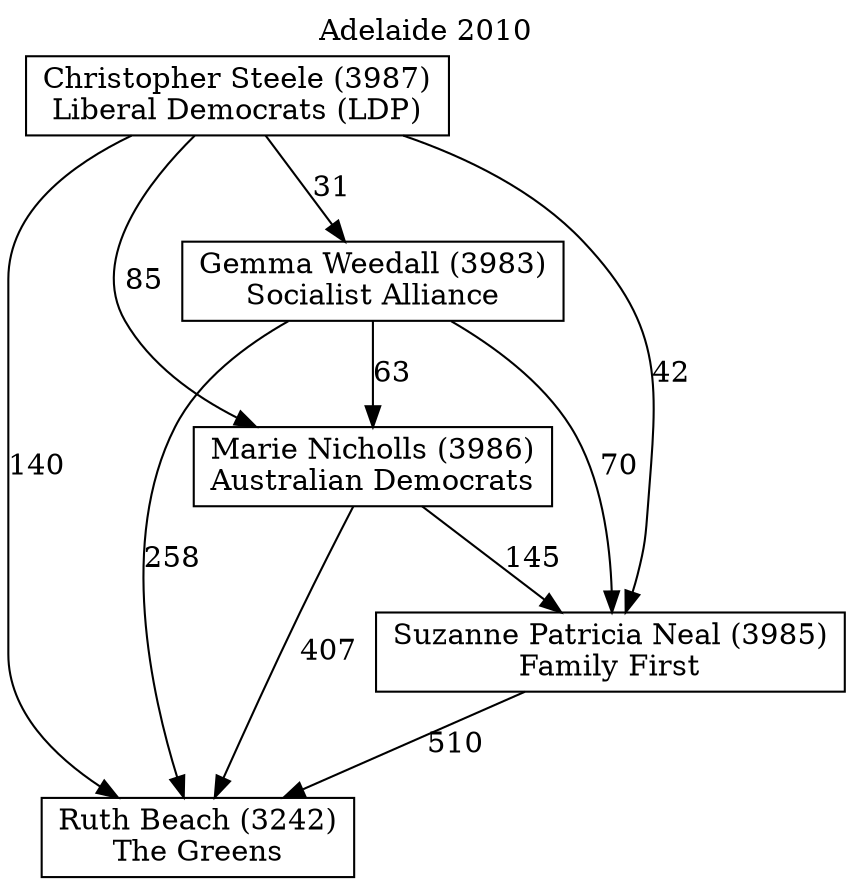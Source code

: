 // House preference flow
digraph "Ruth Beach (3242)_Adelaide_2010" {
	graph [label="Adelaide 2010" labelloc=t mclimit=10]
	node [shape=box]
	"Christopher Steele (3987)" [label="Christopher Steele (3987)
Liberal Democrats (LDP)"]
	"Gemma Weedall (3983)" [label="Gemma Weedall (3983)
Socialist Alliance"]
	"Marie Nicholls (3986)" [label="Marie Nicholls (3986)
Australian Democrats"]
	"Ruth Beach (3242)" [label="Ruth Beach (3242)
The Greens"]
	"Suzanne Patricia Neal (3985)" [label="Suzanne Patricia Neal (3985)
Family First"]
	"Christopher Steele (3987)" -> "Gemma Weedall (3983)" [label=31]
	"Christopher Steele (3987)" -> "Marie Nicholls (3986)" [label=85]
	"Christopher Steele (3987)" -> "Ruth Beach (3242)" [label=140]
	"Christopher Steele (3987)" -> "Suzanne Patricia Neal (3985)" [label=42]
	"Gemma Weedall (3983)" -> "Marie Nicholls (3986)" [label=63]
	"Gemma Weedall (3983)" -> "Ruth Beach (3242)" [label=258]
	"Gemma Weedall (3983)" -> "Suzanne Patricia Neal (3985)" [label=70]
	"Marie Nicholls (3986)" -> "Ruth Beach (3242)" [label=407]
	"Marie Nicholls (3986)" -> "Suzanne Patricia Neal (3985)" [label=145]
	"Suzanne Patricia Neal (3985)" -> "Ruth Beach (3242)" [label=510]
}
